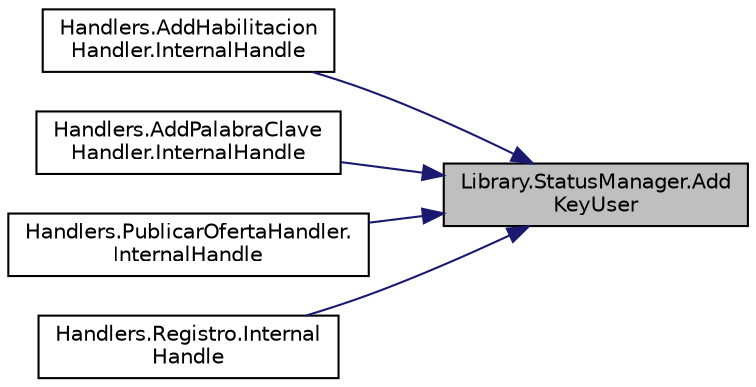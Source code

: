 digraph "Library.StatusManager.AddKeyUser"
{
 // INTERACTIVE_SVG=YES
 // LATEX_PDF_SIZE
  edge [fontname="Helvetica",fontsize="10",labelfontname="Helvetica",labelfontsize="10"];
  node [fontname="Helvetica",fontsize="10",shape=record];
  rankdir="RL";
  Node1 [label="Library.StatusManager.Add\lKeyUser",height=0.2,width=0.4,color="black", fillcolor="grey75", style="filled", fontcolor="black",tooltip="Añade el usuario al diccionario de status pero sin status."];
  Node1 -> Node2 [dir="back",color="midnightblue",fontsize="10",style="solid",fontname="Helvetica"];
  Node2 [label="Handlers.AddHabilitacion\lHandler.InternalHandle",height=0.2,width=0.4,color="black", fillcolor="white", style="filled",URL="$classHandlers_1_1AddHabilitacionHandler.html#aeb6447904788261f1d6d939bb4904352",tooltip="Este handler se ocupa de añadir una habilitación a una oferta o a un emprendedor. Si es ejecutado por..."];
  Node1 -> Node3 [dir="back",color="midnightblue",fontsize="10",style="solid",fontname="Helvetica"];
  Node3 [label="Handlers.AddPalabraClave\lHandler.InternalHandle",height=0.2,width=0.4,color="black", fillcolor="white", style="filled",URL="$classHandlers_1_1AddPalabraClaveHandler.html#afc49804ae7ca93100038121994986f1a",tooltip="Este handler añade palabras clave a las ofertas de una empresa. Cuando se ejecuta por una empresa se ..."];
  Node1 -> Node4 [dir="back",color="midnightblue",fontsize="10",style="solid",fontname="Helvetica"];
  Node4 [label="Handlers.PublicarOfertaHandler.\lInternalHandle",height=0.2,width=0.4,color="black", fillcolor="white", style="filled",URL="$classHandlers_1_1PublicarOfertaHandler.html#afb1315fd1a6ac6f82c938e3fae6a1011",tooltip="Procesa el mensaje \"/PublicarOferta\" y retorna true; retorna false en caso contrario."];
  Node1 -> Node5 [dir="back",color="midnightblue",fontsize="10",style="solid",fontname="Helvetica"];
  Node5 [label="Handlers.Registro.Internal\lHandle",height=0.2,width=0.4,color="black", fillcolor="white", style="filled",URL="$classHandlers_1_1Registro.html#a4fd7f856f6aa93b7daf36b15ac826800",tooltip="Procesa el comando \"/registro\", en el caso de que el usuario se encuentre en la lista de invitados...."];
}
